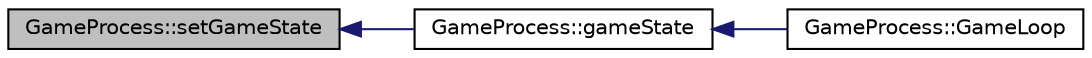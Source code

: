 digraph "GameProcess::setGameState"
{
  edge [fontname="Helvetica",fontsize="10",labelfontname="Helvetica",labelfontsize="10"];
  node [fontname="Helvetica",fontsize="10",shape=record];
  rankdir="LR";
  Node66 [label="GameProcess::setGameState",height=0.2,width=0.4,color="black", fillcolor="grey75", style="filled", fontcolor="black"];
  Node66 -> Node67 [dir="back",color="midnightblue",fontsize="10",style="solid",fontname="Helvetica"];
  Node67 [label="GameProcess::gameState",height=0.2,width=0.4,color="black", fillcolor="white", style="filled",URL="$class_game_process.html#a8e3d60d76c9c87d6420f3b929af001a9",tooltip="checks if the entities are dead and sets the gamestate "];
  Node67 -> Node68 [dir="back",color="midnightblue",fontsize="10",style="solid",fontname="Helvetica"];
  Node68 [label="GameProcess::GameLoop",height=0.2,width=0.4,color="black", fillcolor="white", style="filled",URL="$class_game_process.html#aa8fbde0978dd3fadd1289c69b6dea382",tooltip="updates the game entity states "];
}
